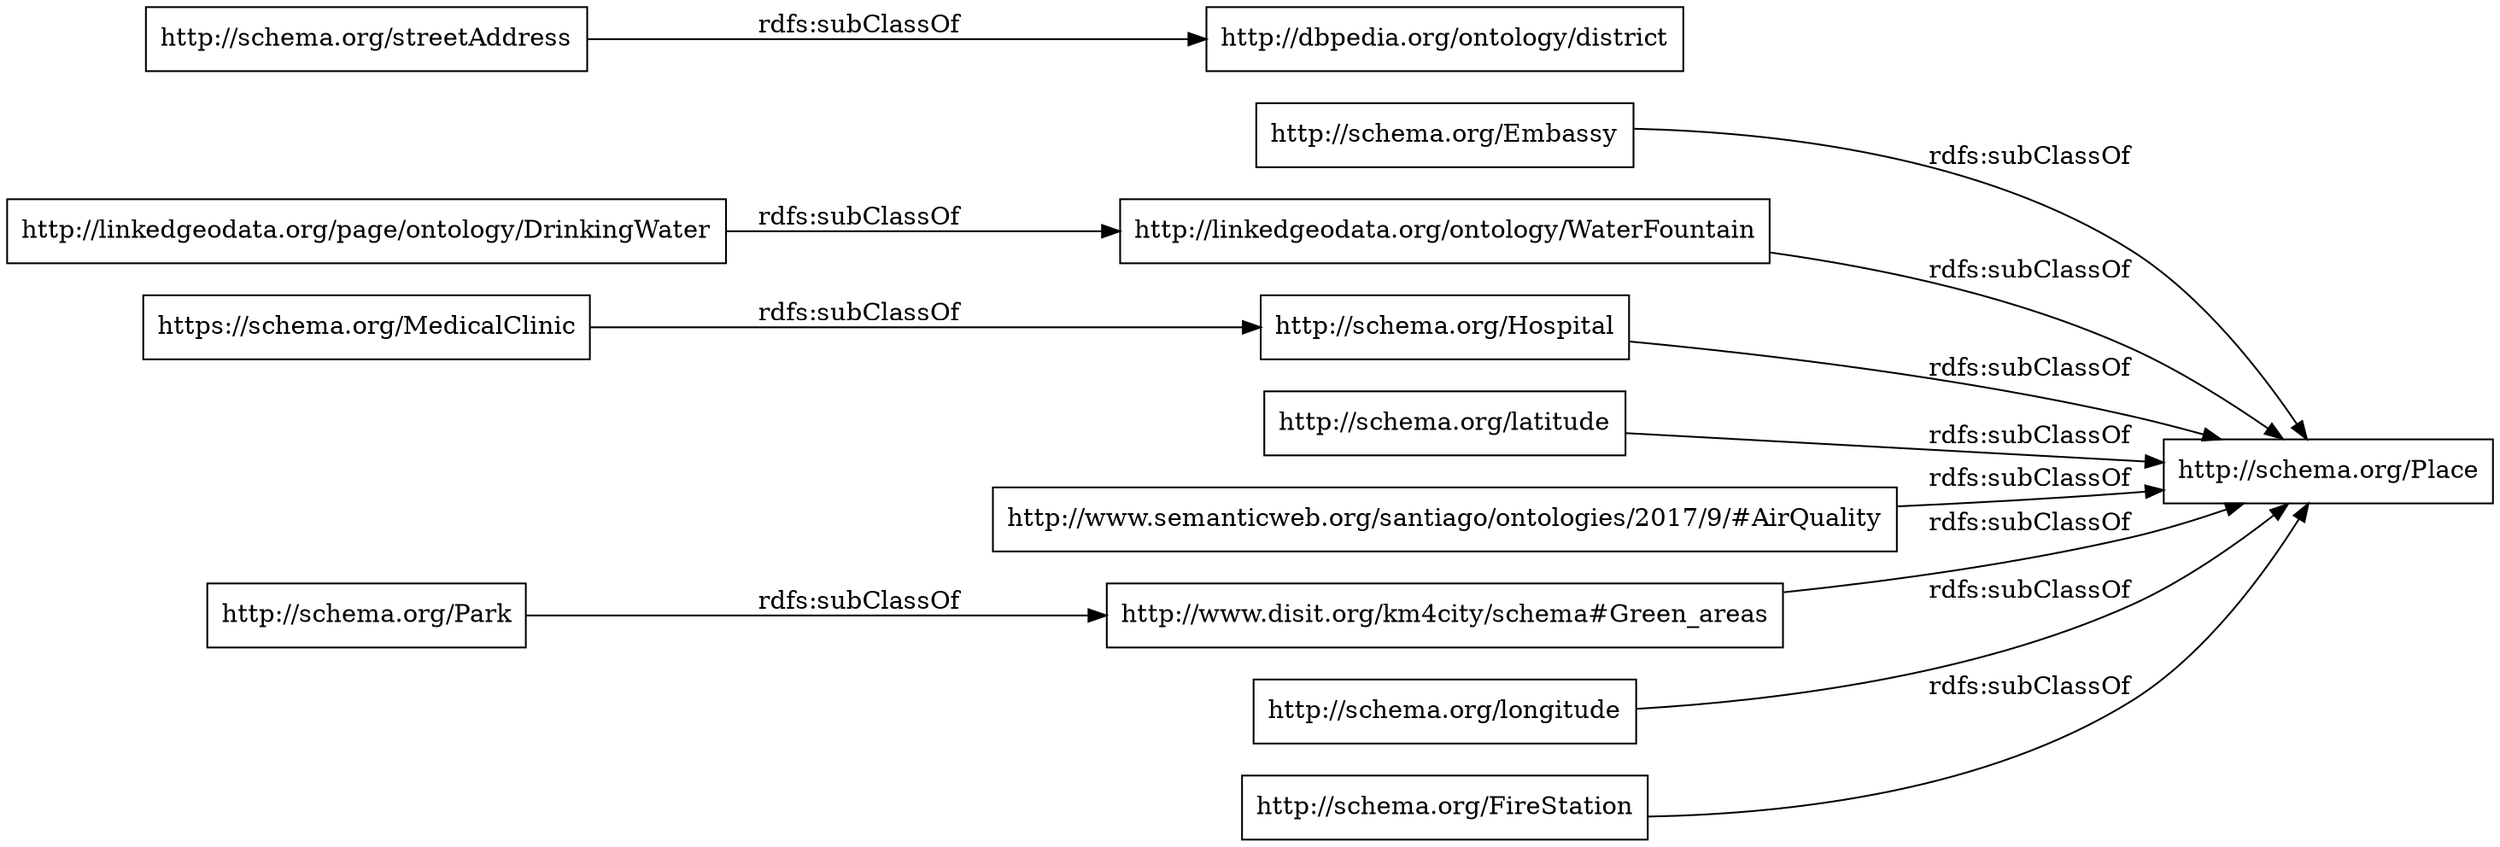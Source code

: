 digraph ar2dtool_diagram { 
rankdir=LR;
size="1000"
node [shape = rectangle, color="black"]; "http://schema.org/Embassy" "http://linkedgeodata.org/ontology/WaterFountain" "http://schema.org/Hospital" "http://schema.org/latitude" "http://www.semanticweb.org/santiago/ontologies/2017/9/#AirQuality" "http://schema.org/streetAddress" "http://schema.org/Park" "http://www.disit.org/km4city/schema#Green_areas" "http://linkedgeodata.org/page/ontology/DrinkingWater" "http://schema.org/longitude" "https://schema.org/MedicalClinic" "http://schema.org/FireStation" "http://dbpedia.org/ontology/district" "http://schema.org/Place" ; /*classes style*/
	"http://schema.org/latitude" -> "http://schema.org/Place" [ label = "rdfs:subClassOf" ];
	"http://schema.org/FireStation" -> "http://schema.org/Place" [ label = "rdfs:subClassOf" ];
	"http://linkedgeodata.org/ontology/WaterFountain" -> "http://schema.org/Place" [ label = "rdfs:subClassOf" ];
	"http://www.semanticweb.org/santiago/ontologies/2017/9/#AirQuality" -> "http://schema.org/Place" [ label = "rdfs:subClassOf" ];
	"http://schema.org/Hospital" -> "http://schema.org/Place" [ label = "rdfs:subClassOf" ];
	"http://schema.org/Embassy" -> "http://schema.org/Place" [ label = "rdfs:subClassOf" ];
	"https://schema.org/MedicalClinic" -> "http://schema.org/Hospital" [ label = "rdfs:subClassOf" ];
	"http://schema.org/longitude" -> "http://schema.org/Place" [ label = "rdfs:subClassOf" ];
	"http://linkedgeodata.org/page/ontology/DrinkingWater" -> "http://linkedgeodata.org/ontology/WaterFountain" [ label = "rdfs:subClassOf" ];
	"http://schema.org/Park" -> "http://www.disit.org/km4city/schema#Green_areas" [ label = "rdfs:subClassOf" ];
	"http://www.disit.org/km4city/schema#Green_areas" -> "http://schema.org/Place" [ label = "rdfs:subClassOf" ];
	"http://schema.org/streetAddress" -> "http://dbpedia.org/ontology/district" [ label = "rdfs:subClassOf" ];

}
